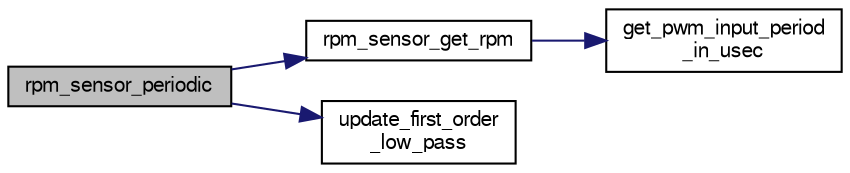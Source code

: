 digraph "rpm_sensor_periodic"
{
  edge [fontname="FreeSans",fontsize="10",labelfontname="FreeSans",labelfontsize="10"];
  node [fontname="FreeSans",fontsize="10",shape=record];
  rankdir="LR";
  Node1 [label="rpm_sensor_periodic",height=0.2,width=0.4,color="black", fillcolor="grey75", style="filled", fontcolor="black"];
  Node1 -> Node2 [color="midnightblue",fontsize="10",style="solid",fontname="FreeSans"];
  Node2 [label="rpm_sensor_get_rpm",height=0.2,width=0.4,color="black", fillcolor="white", style="filled",URL="$rpm__sensor_8c.html#a9a1ae07808a3f9b217e667660e4fd41a"];
  Node2 -> Node3 [color="midnightblue",fontsize="10",style="solid",fontname="FreeSans"];
  Node3 [label="get_pwm_input_period\l_in_usec",height=0.2,width=0.4,color="black", fillcolor="white", style="filled",URL="$pwm__input_8c.html#aac481cd63da992c694d29285978e7384"];
  Node1 -> Node4 [color="midnightblue",fontsize="10",style="solid",fontname="FreeSans"];
  Node4 [label="update_first_order\l_low_pass",height=0.2,width=0.4,color="black", fillcolor="white", style="filled",URL="$low__pass__filter_8h.html#a4ea211d4b5976d245c96408ff2d2803f",tooltip="Update first order low pass filter state with a new value. "];
}
